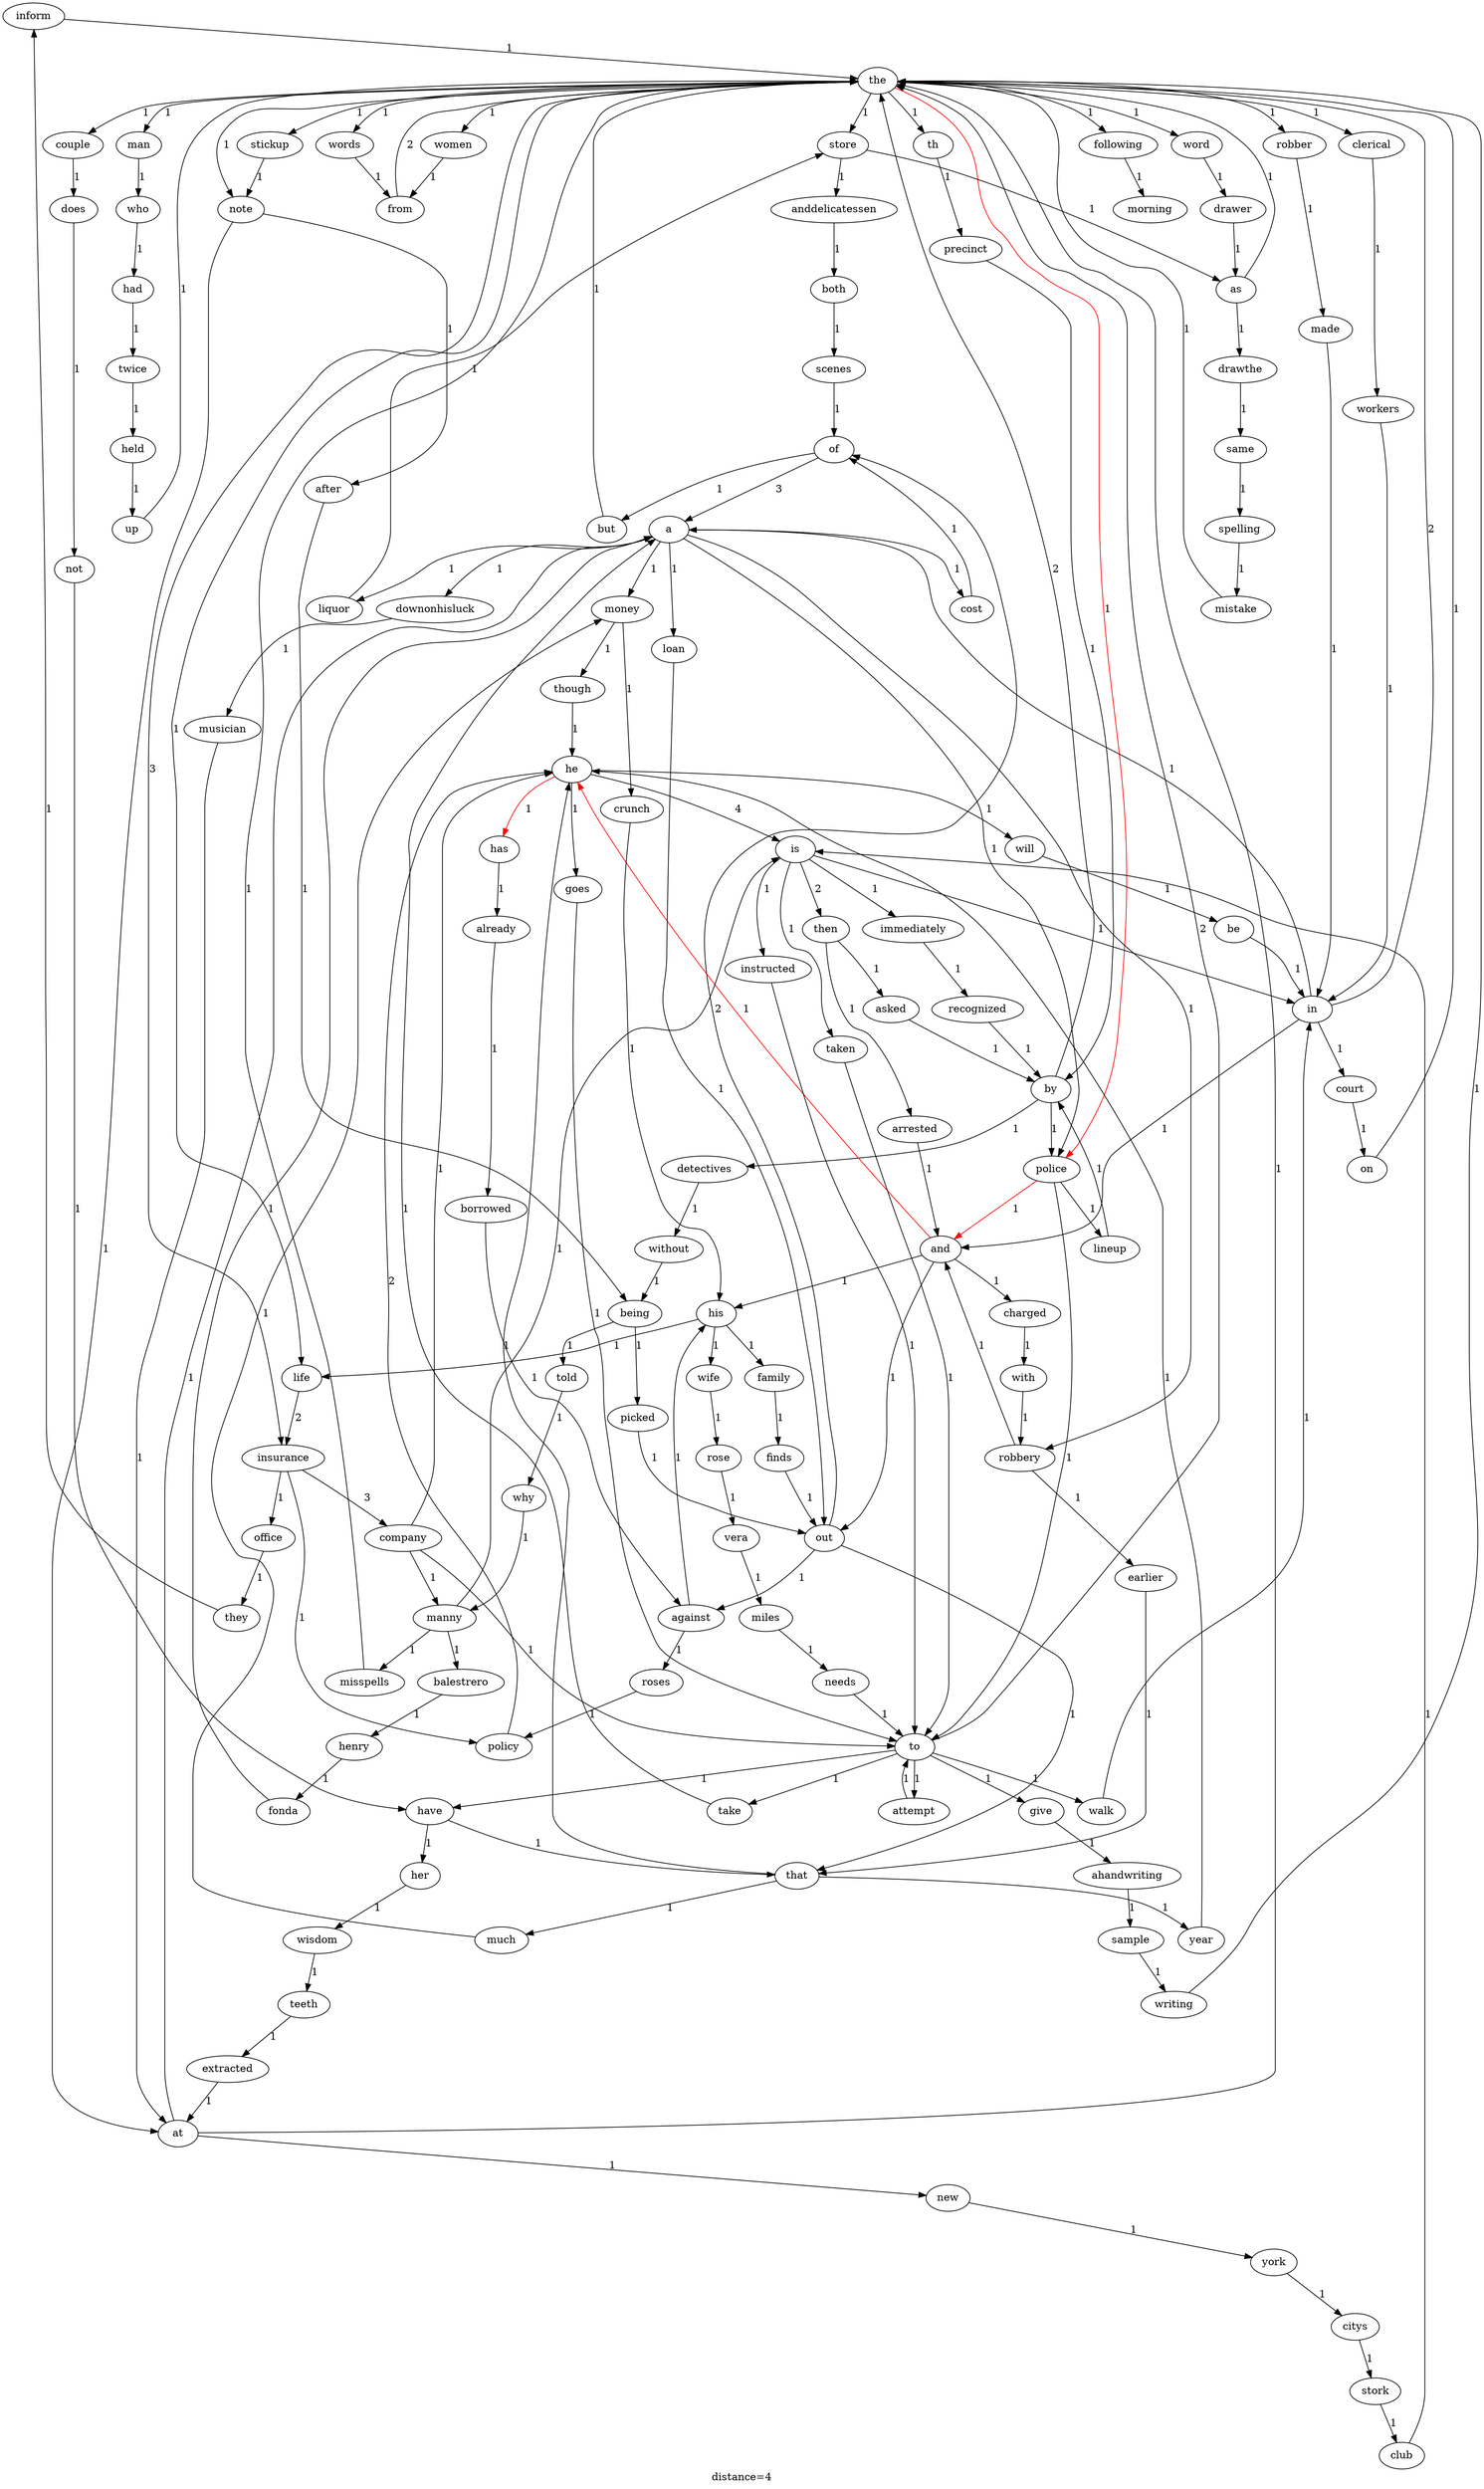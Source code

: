 digraph G {
label="distance=4";inform->the[label="1"];held->up[label="1"];told->why[label="1"];year->he[label="1"];recognized->by[label="1"];extracted->at[label="1"];attempt->to[label="1"];without->being[label="1"];her->wisdom[label="1"];finds->out[label="1"];teeth->extracted[label="1"];they->inform[label="1"];give->ahandwriting[label="1"];in->the[label="2"];in->a[label="1"];in->and[label="1"];in->court[label="1"];wife->rose[label="1"];made->in[label="1"];vera->miles[label="1"];is->instructed[label="1"];is->in[label="1"];is->taken[label="1"];is->immediately[label="1"];is->then[label="2"];being->told[label="1"];being->picked[label="1"];then->arrested[label="1"];then->asked[label="1"];court->on[label="1"];as->the[label="1"];as->drawthe[label="1"];at->the[label="1"];at->new[label="1"];at->a[label="1"];following->morning[label="1"];balestrero->henry[label="1"];word->drawer[label="1"];charged->with[label="1"];much->money[label="1"];women->from[label="1"];be->in[label="1"];against->his[label="1"];against->roses[label="1"];immediately->recognized[label="1"];liquor->store[label="1"];out->that[label="1"];out->against[label="1"];out->of[label="2"];same->spelling[label="1"];asked->by[label="1"];does->not[label="1"];by->the[label="2"];by->police[label="1"];by->detectives[label="1"];taken->to[label="1"];writing->the[label="1"];have->that[label="1"];have->her[label="1"];man->who[label="1"];after->being[label="1"];musician->at[label="1"];workers->in[label="1"];borrowed->against[label="1"];policy->he[label="2"];a->loan[label="1"];a->cost[label="1"];a->police[label="1"];a->money[label="1"];a->liquor[label="1"];a->robbery[label="1"];a->downonhisluck[label="1"];though->he[label="1"];words->from[label="1"];store->as[label="1"];store->anddelicatessen[label="1"];stork->club[label="1"];sample->writing[label="1"];the->insurance[label="3"];the->note[label="1"];the->couple[label="1"];the->words[label="1"];the->store[label="1"];the->life[label="1"];the->police[color="red",label="1"];the->th[label="1"];the->following[label="1"];the->robber[label="1"];the->man[label="1"];the->clerical[label="1"];the->word[label="1"];the->stickup[label="1"];the->women[label="1"];instructed->to[label="1"];precinct->by[label="1"];police->and[color="red",label="1"];police->lineup[label="1"];police->to[label="1"];th->precinct[label="1"];robber->made[label="1"];ahandwriting->sample[label="1"];rose->vera[label="1"];to->the[label="2"];to->take[label="1"];to->give[label="1"];to->have[label="1"];to->attempt[label="1"];to->walk[label="1"];roses->policy[label="1"];stickup->note[label="1"];but->the[label="1"];insurance->company[label="3"];insurance->office[label="1"];insurance->policy[label="1"];couple->does[label="1"];manny->misspells[label="1"];manny->is[label="1"];manny->balestrero[label="1"];had->twice[label="1"];office->they[label="1"];robbery->earlier[label="1"];robbery->and[label="1"];that->year[label="1"];that->he[label="1"];that->much[label="1"];his->wife[label="1"];his->family[label="1"];his->life[label="1"];earlier->that[label="1"];picked->out[label="1"];club->is[label="1"];from->the[label="2"];has->already[label="1"];up->the[label="1"];clerical->workers[label="1"];downonhisluck->musician[label="1"];needs->to[label="1"];new->york[label="1"];already->borrowed[label="1"];goes->to[label="1"];drawthe->same[label="1"];detectives->without[label="1"];both->scenes[label="1"];take->a[label="1"];twice->held[label="1"];scenes->of[label="1"];anddelicatessen->both[label="1"];who->had[label="1"];crunch->his[label="1"];note->at[label="1"];note->after[label="1"];loan->out[label="1"];arrested->and[label="1"];why->manny[label="1"];lineup->by[label="1"];citys->stork[label="1"];life->insurance[label="2"];miles->needs[label="1"];wisdom->teeth[label="1"];not->have[label="1"];fonda->a[label="1"];and->his[label="1"];and->he[color="red",label="1"];and->charged[label="1"];and->out[label="1"];of->but[label="1"];of->a[label="3"];company->manny[label="1"];company->to[label="1"];company->he[label="1"];on->the[label="1"];misspells->the[label="1"];mistake->the[label="1"];cost->of[label="1"];spelling->mistake[label="1"];will->be[label="1"];drawer->as[label="1"];henry->fonda[label="1"];with->robbery[label="1"];money->crunch[label="1"];money->though[label="1"];york->citys[label="1"];family->finds[label="1"];he->will[label="1"];he->goes[label="1"];he->is[label="4"];he->has[color="red",label="1"];walk->in[label="1"];}
